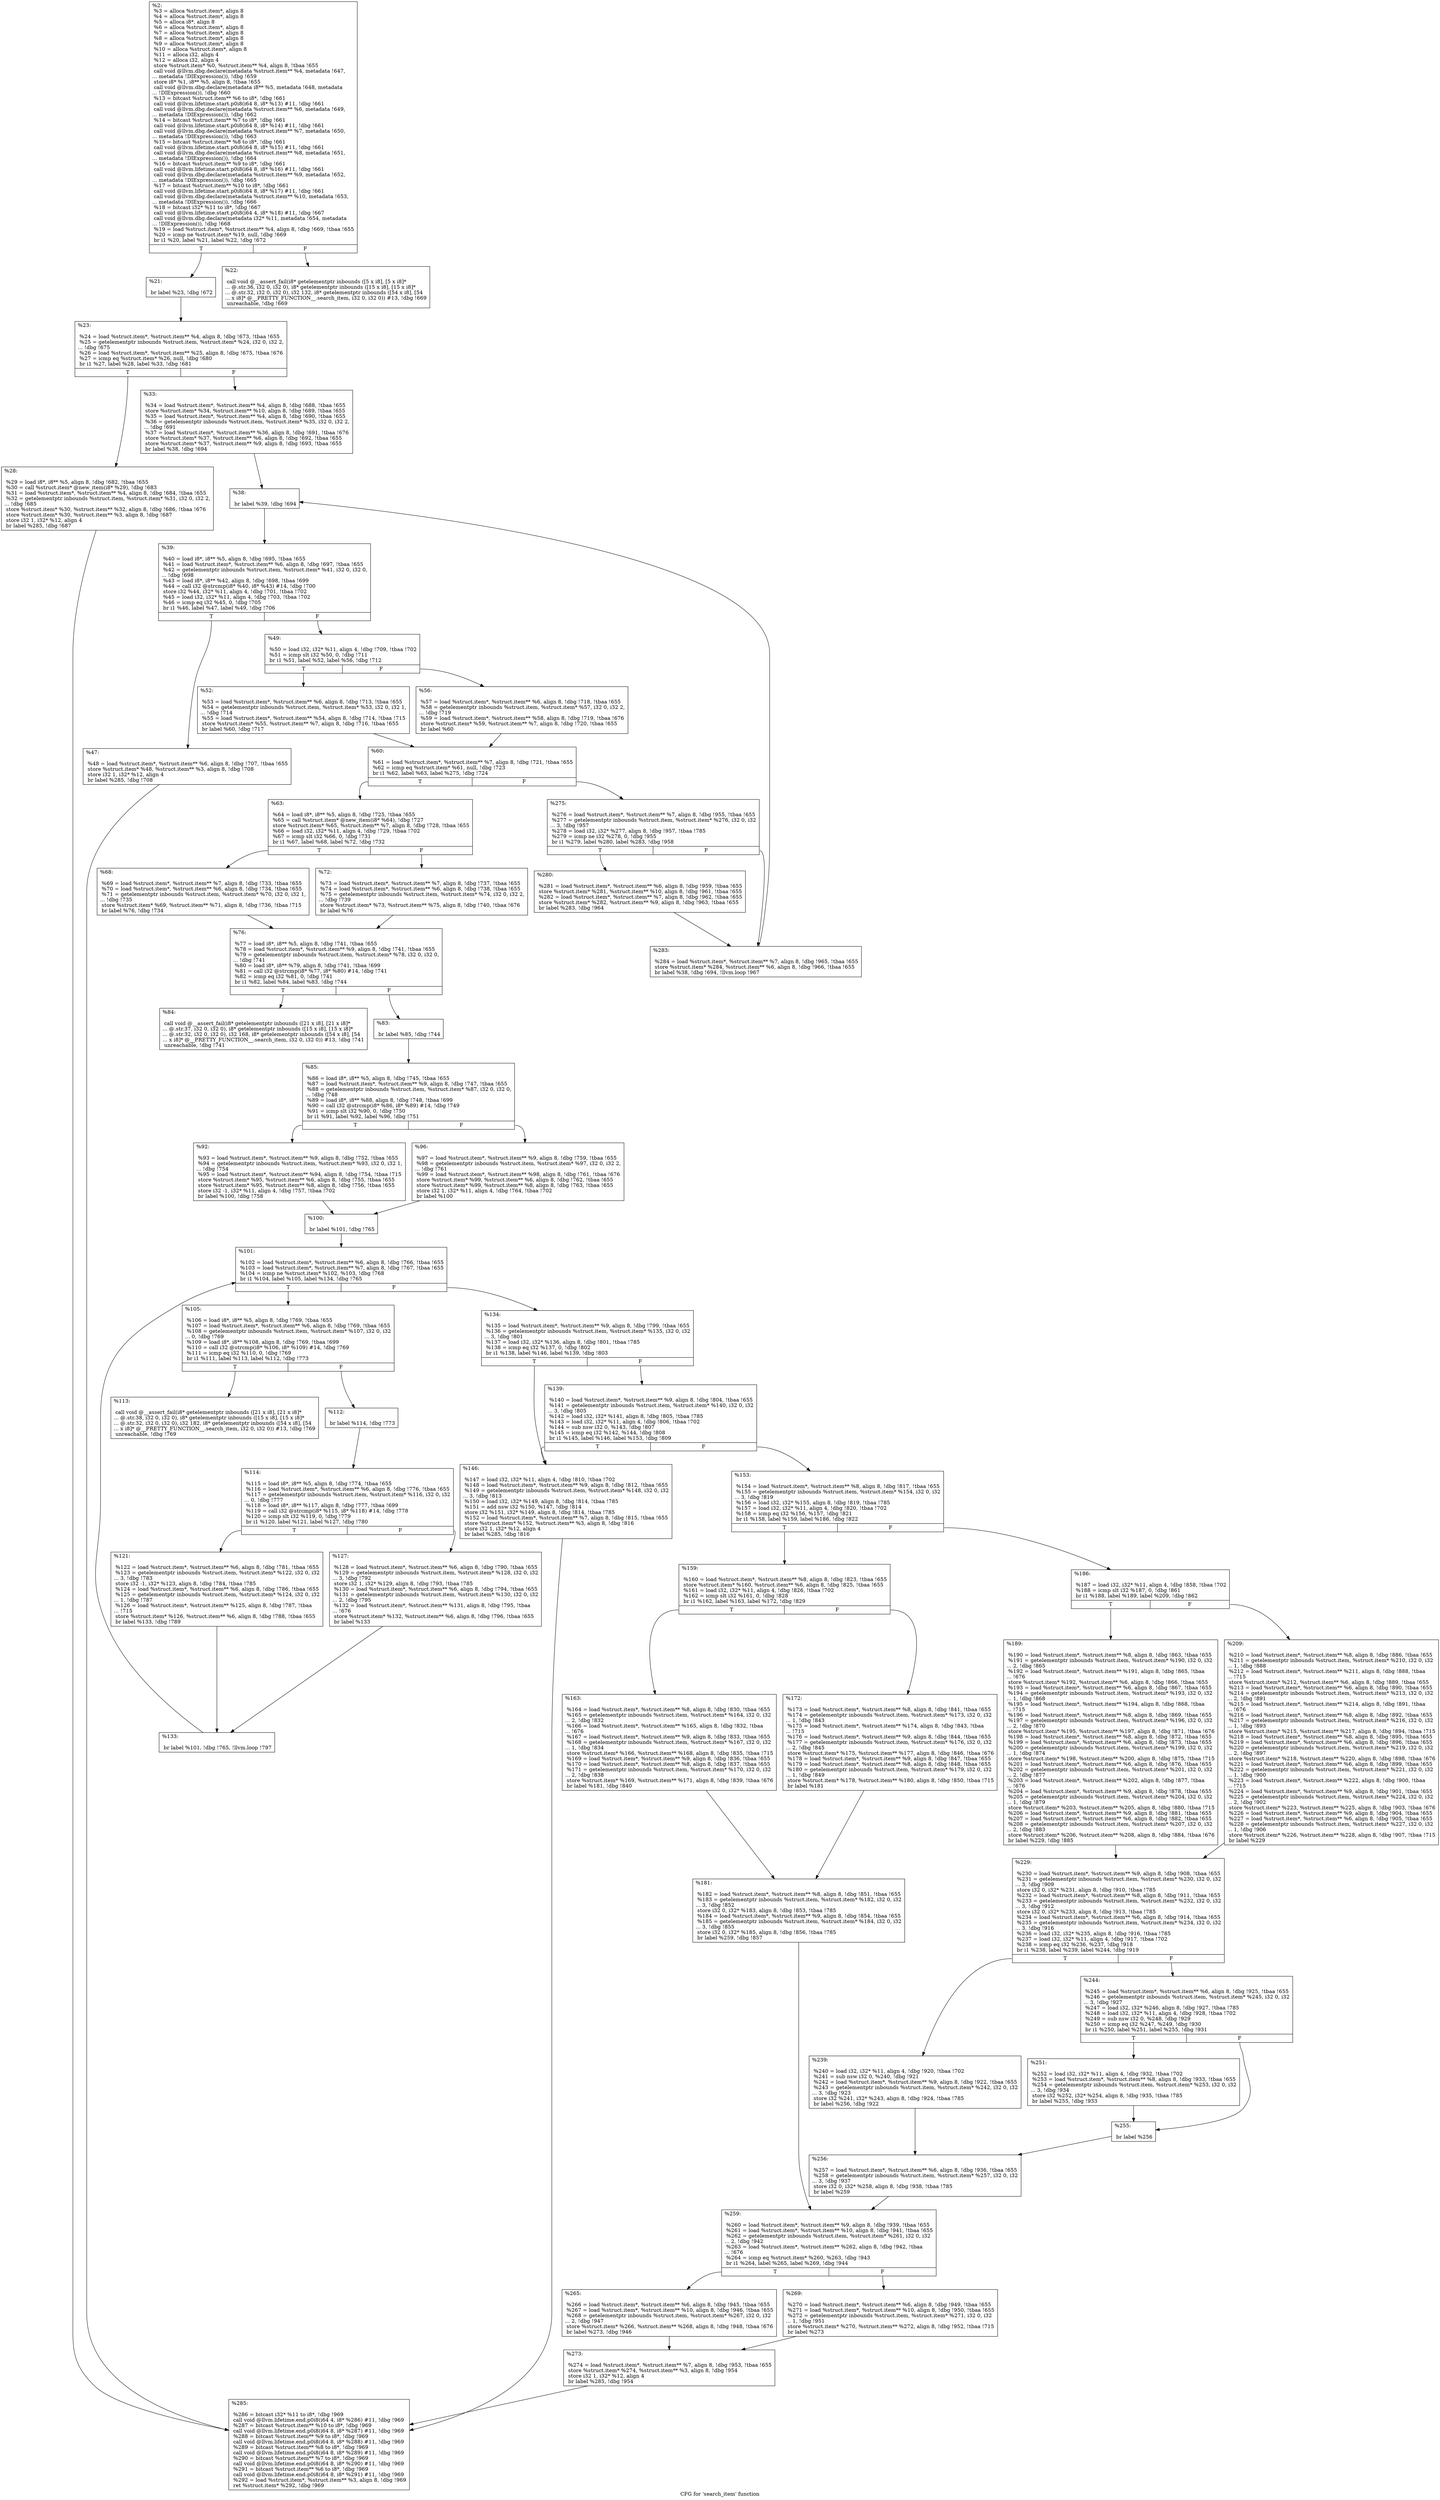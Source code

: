 digraph "CFG for 'search_item' function" {
	label="CFG for 'search_item' function";

	Node0x1ba06c0 [shape=record,label="{%2:\l  %3 = alloca %struct.item*, align 8\l  %4 = alloca %struct.item*, align 8\l  %5 = alloca i8*, align 8\l  %6 = alloca %struct.item*, align 8\l  %7 = alloca %struct.item*, align 8\l  %8 = alloca %struct.item*, align 8\l  %9 = alloca %struct.item*, align 8\l  %10 = alloca %struct.item*, align 8\l  %11 = alloca i32, align 4\l  %12 = alloca i32, align 4\l  store %struct.item* %0, %struct.item** %4, align 8, !tbaa !655\l  call void @llvm.dbg.declare(metadata %struct.item** %4, metadata !647,\l... metadata !DIExpression()), !dbg !659\l  store i8* %1, i8** %5, align 8, !tbaa !655\l  call void @llvm.dbg.declare(metadata i8** %5, metadata !648, metadata\l... !DIExpression()), !dbg !660\l  %13 = bitcast %struct.item** %6 to i8*, !dbg !661\l  call void @llvm.lifetime.start.p0i8(i64 8, i8* %13) #11, !dbg !661\l  call void @llvm.dbg.declare(metadata %struct.item** %6, metadata !649,\l... metadata !DIExpression()), !dbg !662\l  %14 = bitcast %struct.item** %7 to i8*, !dbg !661\l  call void @llvm.lifetime.start.p0i8(i64 8, i8* %14) #11, !dbg !661\l  call void @llvm.dbg.declare(metadata %struct.item** %7, metadata !650,\l... metadata !DIExpression()), !dbg !663\l  %15 = bitcast %struct.item** %8 to i8*, !dbg !661\l  call void @llvm.lifetime.start.p0i8(i64 8, i8* %15) #11, !dbg !661\l  call void @llvm.dbg.declare(metadata %struct.item** %8, metadata !651,\l... metadata !DIExpression()), !dbg !664\l  %16 = bitcast %struct.item** %9 to i8*, !dbg !661\l  call void @llvm.lifetime.start.p0i8(i64 8, i8* %16) #11, !dbg !661\l  call void @llvm.dbg.declare(metadata %struct.item** %9, metadata !652,\l... metadata !DIExpression()), !dbg !665\l  %17 = bitcast %struct.item** %10 to i8*, !dbg !661\l  call void @llvm.lifetime.start.p0i8(i64 8, i8* %17) #11, !dbg !661\l  call void @llvm.dbg.declare(metadata %struct.item** %10, metadata !653,\l... metadata !DIExpression()), !dbg !666\l  %18 = bitcast i32* %11 to i8*, !dbg !667\l  call void @llvm.lifetime.start.p0i8(i64 4, i8* %18) #11, !dbg !667\l  call void @llvm.dbg.declare(metadata i32* %11, metadata !654, metadata\l... !DIExpression()), !dbg !668\l  %19 = load %struct.item*, %struct.item** %4, align 8, !dbg !669, !tbaa !655\l  %20 = icmp ne %struct.item* %19, null, !dbg !669\l  br i1 %20, label %21, label %22, !dbg !672\l|{<s0>T|<s1>F}}"];
	Node0x1ba06c0:s0 -> Node0x1ba0940;
	Node0x1ba06c0:s1 -> Node0x1ba0990;
	Node0x1ba0940 [shape=record,label="{%21:\l\l  br label %23, !dbg !672\l}"];
	Node0x1ba0940 -> Node0x1ba09e0;
	Node0x1ba0990 [shape=record,label="{%22:\l\l  call void @__assert_fail(i8* getelementptr inbounds ([5 x i8], [5 x i8]*\l... @.str.36, i32 0, i32 0), i8* getelementptr inbounds ([15 x i8], [15 x i8]*\l... @.str.32, i32 0, i32 0), i32 132, i8* getelementptr inbounds ([54 x i8], [54\l... x i8]* @__PRETTY_FUNCTION__.search_item, i32 0, i32 0)) #13, !dbg !669\l  unreachable, !dbg !669\l}"];
	Node0x1ba09e0 [shape=record,label="{%23:\l\l  %24 = load %struct.item*, %struct.item** %4, align 8, !dbg !673, !tbaa !655\l  %25 = getelementptr inbounds %struct.item, %struct.item* %24, i32 0, i32 2,\l... !dbg !675\l  %26 = load %struct.item*, %struct.item** %25, align 8, !dbg !675, !tbaa !676\l  %27 = icmp eq %struct.item* %26, null, !dbg !680\l  br i1 %27, label %28, label %33, !dbg !681\l|{<s0>T|<s1>F}}"];
	Node0x1ba09e0:s0 -> Node0x1ba0a30;
	Node0x1ba09e0:s1 -> Node0x1ba0a80;
	Node0x1ba0a30 [shape=record,label="{%28:\l\l  %29 = load i8*, i8** %5, align 8, !dbg !682, !tbaa !655\l  %30 = call %struct.item* @new_item(i8* %29), !dbg !683\l  %31 = load %struct.item*, %struct.item** %4, align 8, !dbg !684, !tbaa !655\l  %32 = getelementptr inbounds %struct.item, %struct.item* %31, i32 0, i32 2,\l... !dbg !685\l  store %struct.item* %30, %struct.item** %32, align 8, !dbg !686, !tbaa !676\l  store %struct.item* %30, %struct.item** %3, align 8, !dbg !687\l  store i32 1, i32* %12, align 4\l  br label %285, !dbg !687\l}"];
	Node0x1ba0a30 -> Node0x1ba1a20;
	Node0x1ba0a80 [shape=record,label="{%33:\l\l  %34 = load %struct.item*, %struct.item** %4, align 8, !dbg !688, !tbaa !655\l  store %struct.item* %34, %struct.item** %10, align 8, !dbg !689, !tbaa !655\l  %35 = load %struct.item*, %struct.item** %4, align 8, !dbg !690, !tbaa !655\l  %36 = getelementptr inbounds %struct.item, %struct.item* %35, i32 0, i32 2,\l... !dbg !691\l  %37 = load %struct.item*, %struct.item** %36, align 8, !dbg !691, !tbaa !676\l  store %struct.item* %37, %struct.item** %6, align 8, !dbg !692, !tbaa !655\l  store %struct.item* %37, %struct.item** %9, align 8, !dbg !693, !tbaa !655\l  br label %38, !dbg !694\l}"];
	Node0x1ba0a80 -> Node0x1ba0ad0;
	Node0x1ba0ad0 [shape=record,label="{%38:\l\l  br label %39, !dbg !694\l}"];
	Node0x1ba0ad0 -> Node0x1ba0b20;
	Node0x1ba0b20 [shape=record,label="{%39:\l\l  %40 = load i8*, i8** %5, align 8, !dbg !695, !tbaa !655\l  %41 = load %struct.item*, %struct.item** %6, align 8, !dbg !697, !tbaa !655\l  %42 = getelementptr inbounds %struct.item, %struct.item* %41, i32 0, i32 0,\l... !dbg !698\l  %43 = load i8*, i8** %42, align 8, !dbg !698, !tbaa !699\l  %44 = call i32 @strcmp(i8* %40, i8* %43) #14, !dbg !700\l  store i32 %44, i32* %11, align 4, !dbg !701, !tbaa !702\l  %45 = load i32, i32* %11, align 4, !dbg !703, !tbaa !702\l  %46 = icmp eq i32 %45, 0, !dbg !705\l  br i1 %46, label %47, label %49, !dbg !706\l|{<s0>T|<s1>F}}"];
	Node0x1ba0b20:s0 -> Node0x1ba0b70;
	Node0x1ba0b20:s1 -> Node0x1ba0bc0;
	Node0x1ba0b70 [shape=record,label="{%47:\l\l  %48 = load %struct.item*, %struct.item** %6, align 8, !dbg !707, !tbaa !655\l  store %struct.item* %48, %struct.item** %3, align 8, !dbg !708\l  store i32 1, i32* %12, align 4\l  br label %285, !dbg !708\l}"];
	Node0x1ba0b70 -> Node0x1ba1a20;
	Node0x1ba0bc0 [shape=record,label="{%49:\l\l  %50 = load i32, i32* %11, align 4, !dbg !709, !tbaa !702\l  %51 = icmp slt i32 %50, 0, !dbg !711\l  br i1 %51, label %52, label %56, !dbg !712\l|{<s0>T|<s1>F}}"];
	Node0x1ba0bc0:s0 -> Node0x1ba0c10;
	Node0x1ba0bc0:s1 -> Node0x1ba0c60;
	Node0x1ba0c10 [shape=record,label="{%52:\l\l  %53 = load %struct.item*, %struct.item** %6, align 8, !dbg !713, !tbaa !655\l  %54 = getelementptr inbounds %struct.item, %struct.item* %53, i32 0, i32 1,\l... !dbg !714\l  %55 = load %struct.item*, %struct.item** %54, align 8, !dbg !714, !tbaa !715\l  store %struct.item* %55, %struct.item** %7, align 8, !dbg !716, !tbaa !655\l  br label %60, !dbg !717\l}"];
	Node0x1ba0c10 -> Node0x1ba0cb0;
	Node0x1ba0c60 [shape=record,label="{%56:\l\l  %57 = load %struct.item*, %struct.item** %6, align 8, !dbg !718, !tbaa !655\l  %58 = getelementptr inbounds %struct.item, %struct.item* %57, i32 0, i32 2,\l... !dbg !719\l  %59 = load %struct.item*, %struct.item** %58, align 8, !dbg !719, !tbaa !676\l  store %struct.item* %59, %struct.item** %7, align 8, !dbg !720, !tbaa !655\l  br label %60\l}"];
	Node0x1ba0c60 -> Node0x1ba0cb0;
	Node0x1ba0cb0 [shape=record,label="{%60:\l\l  %61 = load %struct.item*, %struct.item** %7, align 8, !dbg !721, !tbaa !655\l  %62 = icmp eq %struct.item* %61, null, !dbg !723\l  br i1 %62, label %63, label %275, !dbg !724\l|{<s0>T|<s1>F}}"];
	Node0x1ba0cb0:s0 -> Node0x1ba0d00;
	Node0x1ba0cb0:s1 -> Node0x1ba1930;
	Node0x1ba0d00 [shape=record,label="{%63:\l\l  %64 = load i8*, i8** %5, align 8, !dbg !725, !tbaa !655\l  %65 = call %struct.item* @new_item(i8* %64), !dbg !727\l  store %struct.item* %65, %struct.item** %7, align 8, !dbg !728, !tbaa !655\l  %66 = load i32, i32* %11, align 4, !dbg !729, !tbaa !702\l  %67 = icmp slt i32 %66, 0, !dbg !731\l  br i1 %67, label %68, label %72, !dbg !732\l|{<s0>T|<s1>F}}"];
	Node0x1ba0d00:s0 -> Node0x1ba0d50;
	Node0x1ba0d00:s1 -> Node0x1ba0da0;
	Node0x1ba0d50 [shape=record,label="{%68:\l\l  %69 = load %struct.item*, %struct.item** %7, align 8, !dbg !733, !tbaa !655\l  %70 = load %struct.item*, %struct.item** %6, align 8, !dbg !734, !tbaa !655\l  %71 = getelementptr inbounds %struct.item, %struct.item* %70, i32 0, i32 1,\l... !dbg !735\l  store %struct.item* %69, %struct.item** %71, align 8, !dbg !736, !tbaa !715\l  br label %76, !dbg !734\l}"];
	Node0x1ba0d50 -> Node0x1ba0df0;
	Node0x1ba0da0 [shape=record,label="{%72:\l\l  %73 = load %struct.item*, %struct.item** %7, align 8, !dbg !737, !tbaa !655\l  %74 = load %struct.item*, %struct.item** %6, align 8, !dbg !738, !tbaa !655\l  %75 = getelementptr inbounds %struct.item, %struct.item* %74, i32 0, i32 2,\l... !dbg !739\l  store %struct.item* %73, %struct.item** %75, align 8, !dbg !740, !tbaa !676\l  br label %76\l}"];
	Node0x1ba0da0 -> Node0x1ba0df0;
	Node0x1ba0df0 [shape=record,label="{%76:\l\l  %77 = load i8*, i8** %5, align 8, !dbg !741, !tbaa !655\l  %78 = load %struct.item*, %struct.item** %9, align 8, !dbg !741, !tbaa !655\l  %79 = getelementptr inbounds %struct.item, %struct.item* %78, i32 0, i32 0,\l... !dbg !741\l  %80 = load i8*, i8** %79, align 8, !dbg !741, !tbaa !699\l  %81 = call i32 @strcmp(i8* %77, i8* %80) #14, !dbg !741\l  %82 = icmp eq i32 %81, 0, !dbg !741\l  br i1 %82, label %84, label %83, !dbg !744\l|{<s0>T|<s1>F}}"];
	Node0x1ba0df0:s0 -> Node0x1ba0e90;
	Node0x1ba0df0:s1 -> Node0x1ba0e40;
	Node0x1ba0e40 [shape=record,label="{%83:\l\l  br label %85, !dbg !744\l}"];
	Node0x1ba0e40 -> Node0x1ba0ee0;
	Node0x1ba0e90 [shape=record,label="{%84:\l\l  call void @__assert_fail(i8* getelementptr inbounds ([21 x i8], [21 x i8]*\l... @.str.37, i32 0, i32 0), i8* getelementptr inbounds ([15 x i8], [15 x i8]*\l... @.str.32, i32 0, i32 0), i32 168, i8* getelementptr inbounds ([54 x i8], [54\l... x i8]* @__PRETTY_FUNCTION__.search_item, i32 0, i32 0)) #13, !dbg !741\l  unreachable, !dbg !741\l}"];
	Node0x1ba0ee0 [shape=record,label="{%85:\l\l  %86 = load i8*, i8** %5, align 8, !dbg !745, !tbaa !655\l  %87 = load %struct.item*, %struct.item** %9, align 8, !dbg !747, !tbaa !655\l  %88 = getelementptr inbounds %struct.item, %struct.item* %87, i32 0, i32 0,\l... !dbg !748\l  %89 = load i8*, i8** %88, align 8, !dbg !748, !tbaa !699\l  %90 = call i32 @strcmp(i8* %86, i8* %89) #14, !dbg !749\l  %91 = icmp slt i32 %90, 0, !dbg !750\l  br i1 %91, label %92, label %96, !dbg !751\l|{<s0>T|<s1>F}}"];
	Node0x1ba0ee0:s0 -> Node0x1ba0f30;
	Node0x1ba0ee0:s1 -> Node0x1ba0f80;
	Node0x1ba0f30 [shape=record,label="{%92:\l\l  %93 = load %struct.item*, %struct.item** %9, align 8, !dbg !752, !tbaa !655\l  %94 = getelementptr inbounds %struct.item, %struct.item* %93, i32 0, i32 1,\l... !dbg !754\l  %95 = load %struct.item*, %struct.item** %94, align 8, !dbg !754, !tbaa !715\l  store %struct.item* %95, %struct.item** %6, align 8, !dbg !755, !tbaa !655\l  store %struct.item* %95, %struct.item** %8, align 8, !dbg !756, !tbaa !655\l  store i32 -1, i32* %11, align 4, !dbg !757, !tbaa !702\l  br label %100, !dbg !758\l}"];
	Node0x1ba0f30 -> Node0x1ba0fd0;
	Node0x1ba0f80 [shape=record,label="{%96:\l\l  %97 = load %struct.item*, %struct.item** %9, align 8, !dbg !759, !tbaa !655\l  %98 = getelementptr inbounds %struct.item, %struct.item* %97, i32 0, i32 2,\l... !dbg !761\l  %99 = load %struct.item*, %struct.item** %98, align 8, !dbg !761, !tbaa !676\l  store %struct.item* %99, %struct.item** %6, align 8, !dbg !762, !tbaa !655\l  store %struct.item* %99, %struct.item** %8, align 8, !dbg !763, !tbaa !655\l  store i32 1, i32* %11, align 4, !dbg !764, !tbaa !702\l  br label %100\l}"];
	Node0x1ba0f80 -> Node0x1ba0fd0;
	Node0x1ba0fd0 [shape=record,label="{%100:\l\l  br label %101, !dbg !765\l}"];
	Node0x1ba0fd0 -> Node0x1ba1020;
	Node0x1ba1020 [shape=record,label="{%101:\l\l  %102 = load %struct.item*, %struct.item** %6, align 8, !dbg !766, !tbaa !655\l  %103 = load %struct.item*, %struct.item** %7, align 8, !dbg !767, !tbaa !655\l  %104 = icmp ne %struct.item* %102, %103, !dbg !768\l  br i1 %104, label %105, label %134, !dbg !765\l|{<s0>T|<s1>F}}"];
	Node0x1ba1020:s0 -> Node0x1ba1070;
	Node0x1ba1020:s1 -> Node0x1ba12a0;
	Node0x1ba1070 [shape=record,label="{%105:\l\l  %106 = load i8*, i8** %5, align 8, !dbg !769, !tbaa !655\l  %107 = load %struct.item*, %struct.item** %6, align 8, !dbg !769, !tbaa !655\l  %108 = getelementptr inbounds %struct.item, %struct.item* %107, i32 0, i32\l... 0, !dbg !769\l  %109 = load i8*, i8** %108, align 8, !dbg !769, !tbaa !699\l  %110 = call i32 @strcmp(i8* %106, i8* %109) #14, !dbg !769\l  %111 = icmp eq i32 %110, 0, !dbg !769\l  br i1 %111, label %113, label %112, !dbg !773\l|{<s0>T|<s1>F}}"];
	Node0x1ba1070:s0 -> Node0x1ba1110;
	Node0x1ba1070:s1 -> Node0x1ba10c0;
	Node0x1ba10c0 [shape=record,label="{%112:\l\l  br label %114, !dbg !773\l}"];
	Node0x1ba10c0 -> Node0x1ba1160;
	Node0x1ba1110 [shape=record,label="{%113:\l\l  call void @__assert_fail(i8* getelementptr inbounds ([21 x i8], [21 x i8]*\l... @.str.38, i32 0, i32 0), i8* getelementptr inbounds ([15 x i8], [15 x i8]*\l... @.str.32, i32 0, i32 0), i32 182, i8* getelementptr inbounds ([54 x i8], [54\l... x i8]* @__PRETTY_FUNCTION__.search_item, i32 0, i32 0)) #13, !dbg !769\l  unreachable, !dbg !769\l}"];
	Node0x1ba1160 [shape=record,label="{%114:\l\l  %115 = load i8*, i8** %5, align 8, !dbg !774, !tbaa !655\l  %116 = load %struct.item*, %struct.item** %6, align 8, !dbg !776, !tbaa !655\l  %117 = getelementptr inbounds %struct.item, %struct.item* %116, i32 0, i32\l... 0, !dbg !777\l  %118 = load i8*, i8** %117, align 8, !dbg !777, !tbaa !699\l  %119 = call i32 @strcmp(i8* %115, i8* %118) #14, !dbg !778\l  %120 = icmp slt i32 %119, 0, !dbg !779\l  br i1 %120, label %121, label %127, !dbg !780\l|{<s0>T|<s1>F}}"];
	Node0x1ba1160:s0 -> Node0x1ba11b0;
	Node0x1ba1160:s1 -> Node0x1ba1200;
	Node0x1ba11b0 [shape=record,label="{%121:\l\l  %122 = load %struct.item*, %struct.item** %6, align 8, !dbg !781, !tbaa !655\l  %123 = getelementptr inbounds %struct.item, %struct.item* %122, i32 0, i32\l... 3, !dbg !783\l  store i32 -1, i32* %123, align 8, !dbg !784, !tbaa !785\l  %124 = load %struct.item*, %struct.item** %6, align 8, !dbg !786, !tbaa !655\l  %125 = getelementptr inbounds %struct.item, %struct.item* %124, i32 0, i32\l... 1, !dbg !787\l  %126 = load %struct.item*, %struct.item** %125, align 8, !dbg !787, !tbaa\l... !715\l  store %struct.item* %126, %struct.item** %6, align 8, !dbg !788, !tbaa !655\l  br label %133, !dbg !789\l}"];
	Node0x1ba11b0 -> Node0x1ba1250;
	Node0x1ba1200 [shape=record,label="{%127:\l\l  %128 = load %struct.item*, %struct.item** %6, align 8, !dbg !790, !tbaa !655\l  %129 = getelementptr inbounds %struct.item, %struct.item* %128, i32 0, i32\l... 3, !dbg !792\l  store i32 1, i32* %129, align 8, !dbg !793, !tbaa !785\l  %130 = load %struct.item*, %struct.item** %6, align 8, !dbg !794, !tbaa !655\l  %131 = getelementptr inbounds %struct.item, %struct.item* %130, i32 0, i32\l... 2, !dbg !795\l  %132 = load %struct.item*, %struct.item** %131, align 8, !dbg !795, !tbaa\l... !676\l  store %struct.item* %132, %struct.item** %6, align 8, !dbg !796, !tbaa !655\l  br label %133\l}"];
	Node0x1ba1200 -> Node0x1ba1250;
	Node0x1ba1250 [shape=record,label="{%133:\l\l  br label %101, !dbg !765, !llvm.loop !797\l}"];
	Node0x1ba1250 -> Node0x1ba1020;
	Node0x1ba12a0 [shape=record,label="{%134:\l\l  %135 = load %struct.item*, %struct.item** %9, align 8, !dbg !799, !tbaa !655\l  %136 = getelementptr inbounds %struct.item, %struct.item* %135, i32 0, i32\l... 3, !dbg !801\l  %137 = load i32, i32* %136, align 8, !dbg !801, !tbaa !785\l  %138 = icmp eq i32 %137, 0, !dbg !802\l  br i1 %138, label %146, label %139, !dbg !803\l|{<s0>T|<s1>F}}"];
	Node0x1ba12a0:s0 -> Node0x1ba1340;
	Node0x1ba12a0:s1 -> Node0x1ba12f0;
	Node0x1ba12f0 [shape=record,label="{%139:\l\l  %140 = load %struct.item*, %struct.item** %9, align 8, !dbg !804, !tbaa !655\l  %141 = getelementptr inbounds %struct.item, %struct.item* %140, i32 0, i32\l... 3, !dbg !805\l  %142 = load i32, i32* %141, align 8, !dbg !805, !tbaa !785\l  %143 = load i32, i32* %11, align 4, !dbg !806, !tbaa !702\l  %144 = sub nsw i32 0, %143, !dbg !807\l  %145 = icmp eq i32 %142, %144, !dbg !808\l  br i1 %145, label %146, label %153, !dbg !809\l|{<s0>T|<s1>F}}"];
	Node0x1ba12f0:s0 -> Node0x1ba1340;
	Node0x1ba12f0:s1 -> Node0x1ba1390;
	Node0x1ba1340 [shape=record,label="{%146:\l\l  %147 = load i32, i32* %11, align 4, !dbg !810, !tbaa !702\l  %148 = load %struct.item*, %struct.item** %9, align 8, !dbg !812, !tbaa !655\l  %149 = getelementptr inbounds %struct.item, %struct.item* %148, i32 0, i32\l... 3, !dbg !813\l  %150 = load i32, i32* %149, align 8, !dbg !814, !tbaa !785\l  %151 = add nsw i32 %150, %147, !dbg !814\l  store i32 %151, i32* %149, align 8, !dbg !814, !tbaa !785\l  %152 = load %struct.item*, %struct.item** %7, align 8, !dbg !815, !tbaa !655\l  store %struct.item* %152, %struct.item** %3, align 8, !dbg !816\l  store i32 1, i32* %12, align 4\l  br label %285, !dbg !816\l}"];
	Node0x1ba1340 -> Node0x1ba1a20;
	Node0x1ba1390 [shape=record,label="{%153:\l\l  %154 = load %struct.item*, %struct.item** %8, align 8, !dbg !817, !tbaa !655\l  %155 = getelementptr inbounds %struct.item, %struct.item* %154, i32 0, i32\l... 3, !dbg !819\l  %156 = load i32, i32* %155, align 8, !dbg !819, !tbaa !785\l  %157 = load i32, i32* %11, align 4, !dbg !820, !tbaa !702\l  %158 = icmp eq i32 %156, %157, !dbg !821\l  br i1 %158, label %159, label %186, !dbg !822\l|{<s0>T|<s1>F}}"];
	Node0x1ba1390:s0 -> Node0x1ba13e0;
	Node0x1ba1390:s1 -> Node0x1ba1520;
	Node0x1ba13e0 [shape=record,label="{%159:\l\l  %160 = load %struct.item*, %struct.item** %8, align 8, !dbg !823, !tbaa !655\l  store %struct.item* %160, %struct.item** %6, align 8, !dbg !825, !tbaa !655\l  %161 = load i32, i32* %11, align 4, !dbg !826, !tbaa !702\l  %162 = icmp slt i32 %161, 0, !dbg !828\l  br i1 %162, label %163, label %172, !dbg !829\l|{<s0>T|<s1>F}}"];
	Node0x1ba13e0:s0 -> Node0x1ba1430;
	Node0x1ba13e0:s1 -> Node0x1ba1480;
	Node0x1ba1430 [shape=record,label="{%163:\l\l  %164 = load %struct.item*, %struct.item** %8, align 8, !dbg !830, !tbaa !655\l  %165 = getelementptr inbounds %struct.item, %struct.item* %164, i32 0, i32\l... 2, !dbg !832\l  %166 = load %struct.item*, %struct.item** %165, align 8, !dbg !832, !tbaa\l... !676\l  %167 = load %struct.item*, %struct.item** %9, align 8, !dbg !833, !tbaa !655\l  %168 = getelementptr inbounds %struct.item, %struct.item* %167, i32 0, i32\l... 1, !dbg !834\l  store %struct.item* %166, %struct.item** %168, align 8, !dbg !835, !tbaa !715\l  %169 = load %struct.item*, %struct.item** %9, align 8, !dbg !836, !tbaa !655\l  %170 = load %struct.item*, %struct.item** %8, align 8, !dbg !837, !tbaa !655\l  %171 = getelementptr inbounds %struct.item, %struct.item* %170, i32 0, i32\l... 2, !dbg !838\l  store %struct.item* %169, %struct.item** %171, align 8, !dbg !839, !tbaa !676\l  br label %181, !dbg !840\l}"];
	Node0x1ba1430 -> Node0x1ba14d0;
	Node0x1ba1480 [shape=record,label="{%172:\l\l  %173 = load %struct.item*, %struct.item** %8, align 8, !dbg !841, !tbaa !655\l  %174 = getelementptr inbounds %struct.item, %struct.item* %173, i32 0, i32\l... 1, !dbg !843\l  %175 = load %struct.item*, %struct.item** %174, align 8, !dbg !843, !tbaa\l... !715\l  %176 = load %struct.item*, %struct.item** %9, align 8, !dbg !844, !tbaa !655\l  %177 = getelementptr inbounds %struct.item, %struct.item* %176, i32 0, i32\l... 2, !dbg !845\l  store %struct.item* %175, %struct.item** %177, align 8, !dbg !846, !tbaa !676\l  %178 = load %struct.item*, %struct.item** %9, align 8, !dbg !847, !tbaa !655\l  %179 = load %struct.item*, %struct.item** %8, align 8, !dbg !848, !tbaa !655\l  %180 = getelementptr inbounds %struct.item, %struct.item* %179, i32 0, i32\l... 1, !dbg !849\l  store %struct.item* %178, %struct.item** %180, align 8, !dbg !850, !tbaa !715\l  br label %181\l}"];
	Node0x1ba1480 -> Node0x1ba14d0;
	Node0x1ba14d0 [shape=record,label="{%181:\l\l  %182 = load %struct.item*, %struct.item** %8, align 8, !dbg !851, !tbaa !655\l  %183 = getelementptr inbounds %struct.item, %struct.item* %182, i32 0, i32\l... 3, !dbg !852\l  store i32 0, i32* %183, align 8, !dbg !853, !tbaa !785\l  %184 = load %struct.item*, %struct.item** %9, align 8, !dbg !854, !tbaa !655\l  %185 = getelementptr inbounds %struct.item, %struct.item* %184, i32 0, i32\l... 3, !dbg !855\l  store i32 0, i32* %185, align 8, !dbg !856, !tbaa !785\l  br label %259, !dbg !857\l}"];
	Node0x1ba14d0 -> Node0x1ba17f0;
	Node0x1ba1520 [shape=record,label="{%186:\l\l  %187 = load i32, i32* %11, align 4, !dbg !858, !tbaa !702\l  %188 = icmp slt i32 %187, 0, !dbg !861\l  br i1 %188, label %189, label %209, !dbg !862\l|{<s0>T|<s1>F}}"];
	Node0x1ba1520:s0 -> Node0x1ba1570;
	Node0x1ba1520:s1 -> Node0x1ba15c0;
	Node0x1ba1570 [shape=record,label="{%189:\l\l  %190 = load %struct.item*, %struct.item** %8, align 8, !dbg !863, !tbaa !655\l  %191 = getelementptr inbounds %struct.item, %struct.item* %190, i32 0, i32\l... 2, !dbg !865\l  %192 = load %struct.item*, %struct.item** %191, align 8, !dbg !865, !tbaa\l... !676\l  store %struct.item* %192, %struct.item** %6, align 8, !dbg !866, !tbaa !655\l  %193 = load %struct.item*, %struct.item** %6, align 8, !dbg !867, !tbaa !655\l  %194 = getelementptr inbounds %struct.item, %struct.item* %193, i32 0, i32\l... 1, !dbg !868\l  %195 = load %struct.item*, %struct.item** %194, align 8, !dbg !868, !tbaa\l... !715\l  %196 = load %struct.item*, %struct.item** %8, align 8, !dbg !869, !tbaa !655\l  %197 = getelementptr inbounds %struct.item, %struct.item* %196, i32 0, i32\l... 2, !dbg !870\l  store %struct.item* %195, %struct.item** %197, align 8, !dbg !871, !tbaa !676\l  %198 = load %struct.item*, %struct.item** %8, align 8, !dbg !872, !tbaa !655\l  %199 = load %struct.item*, %struct.item** %6, align 8, !dbg !873, !tbaa !655\l  %200 = getelementptr inbounds %struct.item, %struct.item* %199, i32 0, i32\l... 1, !dbg !874\l  store %struct.item* %198, %struct.item** %200, align 8, !dbg !875, !tbaa !715\l  %201 = load %struct.item*, %struct.item** %6, align 8, !dbg !876, !tbaa !655\l  %202 = getelementptr inbounds %struct.item, %struct.item* %201, i32 0, i32\l... 2, !dbg !877\l  %203 = load %struct.item*, %struct.item** %202, align 8, !dbg !877, !tbaa\l... !676\l  %204 = load %struct.item*, %struct.item** %9, align 8, !dbg !878, !tbaa !655\l  %205 = getelementptr inbounds %struct.item, %struct.item* %204, i32 0, i32\l... 1, !dbg !879\l  store %struct.item* %203, %struct.item** %205, align 8, !dbg !880, !tbaa !715\l  %206 = load %struct.item*, %struct.item** %9, align 8, !dbg !881, !tbaa !655\l  %207 = load %struct.item*, %struct.item** %6, align 8, !dbg !882, !tbaa !655\l  %208 = getelementptr inbounds %struct.item, %struct.item* %207, i32 0, i32\l... 2, !dbg !883\l  store %struct.item* %206, %struct.item** %208, align 8, !dbg !884, !tbaa !676\l  br label %229, !dbg !885\l}"];
	Node0x1ba1570 -> Node0x1ba1610;
	Node0x1ba15c0 [shape=record,label="{%209:\l\l  %210 = load %struct.item*, %struct.item** %8, align 8, !dbg !886, !tbaa !655\l  %211 = getelementptr inbounds %struct.item, %struct.item* %210, i32 0, i32\l... 1, !dbg !888\l  %212 = load %struct.item*, %struct.item** %211, align 8, !dbg !888, !tbaa\l... !715\l  store %struct.item* %212, %struct.item** %6, align 8, !dbg !889, !tbaa !655\l  %213 = load %struct.item*, %struct.item** %6, align 8, !dbg !890, !tbaa !655\l  %214 = getelementptr inbounds %struct.item, %struct.item* %213, i32 0, i32\l... 2, !dbg !891\l  %215 = load %struct.item*, %struct.item** %214, align 8, !dbg !891, !tbaa\l... !676\l  %216 = load %struct.item*, %struct.item** %8, align 8, !dbg !892, !tbaa !655\l  %217 = getelementptr inbounds %struct.item, %struct.item* %216, i32 0, i32\l... 1, !dbg !893\l  store %struct.item* %215, %struct.item** %217, align 8, !dbg !894, !tbaa !715\l  %218 = load %struct.item*, %struct.item** %8, align 8, !dbg !895, !tbaa !655\l  %219 = load %struct.item*, %struct.item** %6, align 8, !dbg !896, !tbaa !655\l  %220 = getelementptr inbounds %struct.item, %struct.item* %219, i32 0, i32\l... 2, !dbg !897\l  store %struct.item* %218, %struct.item** %220, align 8, !dbg !898, !tbaa !676\l  %221 = load %struct.item*, %struct.item** %6, align 8, !dbg !899, !tbaa !655\l  %222 = getelementptr inbounds %struct.item, %struct.item* %221, i32 0, i32\l... 1, !dbg !900\l  %223 = load %struct.item*, %struct.item** %222, align 8, !dbg !900, !tbaa\l... !715\l  %224 = load %struct.item*, %struct.item** %9, align 8, !dbg !901, !tbaa !655\l  %225 = getelementptr inbounds %struct.item, %struct.item* %224, i32 0, i32\l... 2, !dbg !902\l  store %struct.item* %223, %struct.item** %225, align 8, !dbg !903, !tbaa !676\l  %226 = load %struct.item*, %struct.item** %9, align 8, !dbg !904, !tbaa !655\l  %227 = load %struct.item*, %struct.item** %6, align 8, !dbg !905, !tbaa !655\l  %228 = getelementptr inbounds %struct.item, %struct.item* %227, i32 0, i32\l... 1, !dbg !906\l  store %struct.item* %226, %struct.item** %228, align 8, !dbg !907, !tbaa !715\l  br label %229\l}"];
	Node0x1ba15c0 -> Node0x1ba1610;
	Node0x1ba1610 [shape=record,label="{%229:\l\l  %230 = load %struct.item*, %struct.item** %9, align 8, !dbg !908, !tbaa !655\l  %231 = getelementptr inbounds %struct.item, %struct.item* %230, i32 0, i32\l... 3, !dbg !909\l  store i32 0, i32* %231, align 8, !dbg !910, !tbaa !785\l  %232 = load %struct.item*, %struct.item** %8, align 8, !dbg !911, !tbaa !655\l  %233 = getelementptr inbounds %struct.item, %struct.item* %232, i32 0, i32\l... 3, !dbg !912\l  store i32 0, i32* %233, align 8, !dbg !913, !tbaa !785\l  %234 = load %struct.item*, %struct.item** %6, align 8, !dbg !914, !tbaa !655\l  %235 = getelementptr inbounds %struct.item, %struct.item* %234, i32 0, i32\l... 3, !dbg !916\l  %236 = load i32, i32* %235, align 8, !dbg !916, !tbaa !785\l  %237 = load i32, i32* %11, align 4, !dbg !917, !tbaa !702\l  %238 = icmp eq i32 %236, %237, !dbg !918\l  br i1 %238, label %239, label %244, !dbg !919\l|{<s0>T|<s1>F}}"];
	Node0x1ba1610:s0 -> Node0x1ba1660;
	Node0x1ba1610:s1 -> Node0x1ba16b0;
	Node0x1ba1660 [shape=record,label="{%239:\l\l  %240 = load i32, i32* %11, align 4, !dbg !920, !tbaa !702\l  %241 = sub nsw i32 0, %240, !dbg !921\l  %242 = load %struct.item*, %struct.item** %9, align 8, !dbg !922, !tbaa !655\l  %243 = getelementptr inbounds %struct.item, %struct.item* %242, i32 0, i32\l... 3, !dbg !923\l  store i32 %241, i32* %243, align 8, !dbg !924, !tbaa !785\l  br label %256, !dbg !922\l}"];
	Node0x1ba1660 -> Node0x1ba17a0;
	Node0x1ba16b0 [shape=record,label="{%244:\l\l  %245 = load %struct.item*, %struct.item** %6, align 8, !dbg !925, !tbaa !655\l  %246 = getelementptr inbounds %struct.item, %struct.item* %245, i32 0, i32\l... 3, !dbg !927\l  %247 = load i32, i32* %246, align 8, !dbg !927, !tbaa !785\l  %248 = load i32, i32* %11, align 4, !dbg !928, !tbaa !702\l  %249 = sub nsw i32 0, %248, !dbg !929\l  %250 = icmp eq i32 %247, %249, !dbg !930\l  br i1 %250, label %251, label %255, !dbg !931\l|{<s0>T|<s1>F}}"];
	Node0x1ba16b0:s0 -> Node0x1ba1700;
	Node0x1ba16b0:s1 -> Node0x1ba1750;
	Node0x1ba1700 [shape=record,label="{%251:\l\l  %252 = load i32, i32* %11, align 4, !dbg !932, !tbaa !702\l  %253 = load %struct.item*, %struct.item** %8, align 8, !dbg !933, !tbaa !655\l  %254 = getelementptr inbounds %struct.item, %struct.item* %253, i32 0, i32\l... 3, !dbg !934\l  store i32 %252, i32* %254, align 8, !dbg !935, !tbaa !785\l  br label %255, !dbg !933\l}"];
	Node0x1ba1700 -> Node0x1ba1750;
	Node0x1ba1750 [shape=record,label="{%255:\l\l  br label %256\l}"];
	Node0x1ba1750 -> Node0x1ba17a0;
	Node0x1ba17a0 [shape=record,label="{%256:\l\l  %257 = load %struct.item*, %struct.item** %6, align 8, !dbg !936, !tbaa !655\l  %258 = getelementptr inbounds %struct.item, %struct.item* %257, i32 0, i32\l... 3, !dbg !937\l  store i32 0, i32* %258, align 8, !dbg !938, !tbaa !785\l  br label %259\l}"];
	Node0x1ba17a0 -> Node0x1ba17f0;
	Node0x1ba17f0 [shape=record,label="{%259:\l\l  %260 = load %struct.item*, %struct.item** %9, align 8, !dbg !939, !tbaa !655\l  %261 = load %struct.item*, %struct.item** %10, align 8, !dbg !941, !tbaa !655\l  %262 = getelementptr inbounds %struct.item, %struct.item* %261, i32 0, i32\l... 2, !dbg !942\l  %263 = load %struct.item*, %struct.item** %262, align 8, !dbg !942, !tbaa\l... !676\l  %264 = icmp eq %struct.item* %260, %263, !dbg !943\l  br i1 %264, label %265, label %269, !dbg !944\l|{<s0>T|<s1>F}}"];
	Node0x1ba17f0:s0 -> Node0x1ba1840;
	Node0x1ba17f0:s1 -> Node0x1ba1890;
	Node0x1ba1840 [shape=record,label="{%265:\l\l  %266 = load %struct.item*, %struct.item** %6, align 8, !dbg !945, !tbaa !655\l  %267 = load %struct.item*, %struct.item** %10, align 8, !dbg !946, !tbaa !655\l  %268 = getelementptr inbounds %struct.item, %struct.item* %267, i32 0, i32\l... 2, !dbg !947\l  store %struct.item* %266, %struct.item** %268, align 8, !dbg !948, !tbaa !676\l  br label %273, !dbg !946\l}"];
	Node0x1ba1840 -> Node0x1ba18e0;
	Node0x1ba1890 [shape=record,label="{%269:\l\l  %270 = load %struct.item*, %struct.item** %6, align 8, !dbg !949, !tbaa !655\l  %271 = load %struct.item*, %struct.item** %10, align 8, !dbg !950, !tbaa !655\l  %272 = getelementptr inbounds %struct.item, %struct.item* %271, i32 0, i32\l... 1, !dbg !951\l  store %struct.item* %270, %struct.item** %272, align 8, !dbg !952, !tbaa !715\l  br label %273\l}"];
	Node0x1ba1890 -> Node0x1ba18e0;
	Node0x1ba18e0 [shape=record,label="{%273:\l\l  %274 = load %struct.item*, %struct.item** %7, align 8, !dbg !953, !tbaa !655\l  store %struct.item* %274, %struct.item** %3, align 8, !dbg !954\l  store i32 1, i32* %12, align 4\l  br label %285, !dbg !954\l}"];
	Node0x1ba18e0 -> Node0x1ba1a20;
	Node0x1ba1930 [shape=record,label="{%275:\l\l  %276 = load %struct.item*, %struct.item** %7, align 8, !dbg !955, !tbaa !655\l  %277 = getelementptr inbounds %struct.item, %struct.item* %276, i32 0, i32\l... 3, !dbg !957\l  %278 = load i32, i32* %277, align 8, !dbg !957, !tbaa !785\l  %279 = icmp ne i32 %278, 0, !dbg !955\l  br i1 %279, label %280, label %283, !dbg !958\l|{<s0>T|<s1>F}}"];
	Node0x1ba1930:s0 -> Node0x1ba1980;
	Node0x1ba1930:s1 -> Node0x1ba19d0;
	Node0x1ba1980 [shape=record,label="{%280:\l\l  %281 = load %struct.item*, %struct.item** %6, align 8, !dbg !959, !tbaa !655\l  store %struct.item* %281, %struct.item** %10, align 8, !dbg !961, !tbaa !655\l  %282 = load %struct.item*, %struct.item** %7, align 8, !dbg !962, !tbaa !655\l  store %struct.item* %282, %struct.item** %9, align 8, !dbg !963, !tbaa !655\l  br label %283, !dbg !964\l}"];
	Node0x1ba1980 -> Node0x1ba19d0;
	Node0x1ba19d0 [shape=record,label="{%283:\l\l  %284 = load %struct.item*, %struct.item** %7, align 8, !dbg !965, !tbaa !655\l  store %struct.item* %284, %struct.item** %6, align 8, !dbg !966, !tbaa !655\l  br label %38, !dbg !694, !llvm.loop !967\l}"];
	Node0x1ba19d0 -> Node0x1ba0ad0;
	Node0x1ba1a20 [shape=record,label="{%285:\l\l  %286 = bitcast i32* %11 to i8*, !dbg !969\l  call void @llvm.lifetime.end.p0i8(i64 4, i8* %286) #11, !dbg !969\l  %287 = bitcast %struct.item** %10 to i8*, !dbg !969\l  call void @llvm.lifetime.end.p0i8(i64 8, i8* %287) #11, !dbg !969\l  %288 = bitcast %struct.item** %9 to i8*, !dbg !969\l  call void @llvm.lifetime.end.p0i8(i64 8, i8* %288) #11, !dbg !969\l  %289 = bitcast %struct.item** %8 to i8*, !dbg !969\l  call void @llvm.lifetime.end.p0i8(i64 8, i8* %289) #11, !dbg !969\l  %290 = bitcast %struct.item** %7 to i8*, !dbg !969\l  call void @llvm.lifetime.end.p0i8(i64 8, i8* %290) #11, !dbg !969\l  %291 = bitcast %struct.item** %6 to i8*, !dbg !969\l  call void @llvm.lifetime.end.p0i8(i64 8, i8* %291) #11, !dbg !969\l  %292 = load %struct.item*, %struct.item** %3, align 8, !dbg !969\l  ret %struct.item* %292, !dbg !969\l}"];
}
